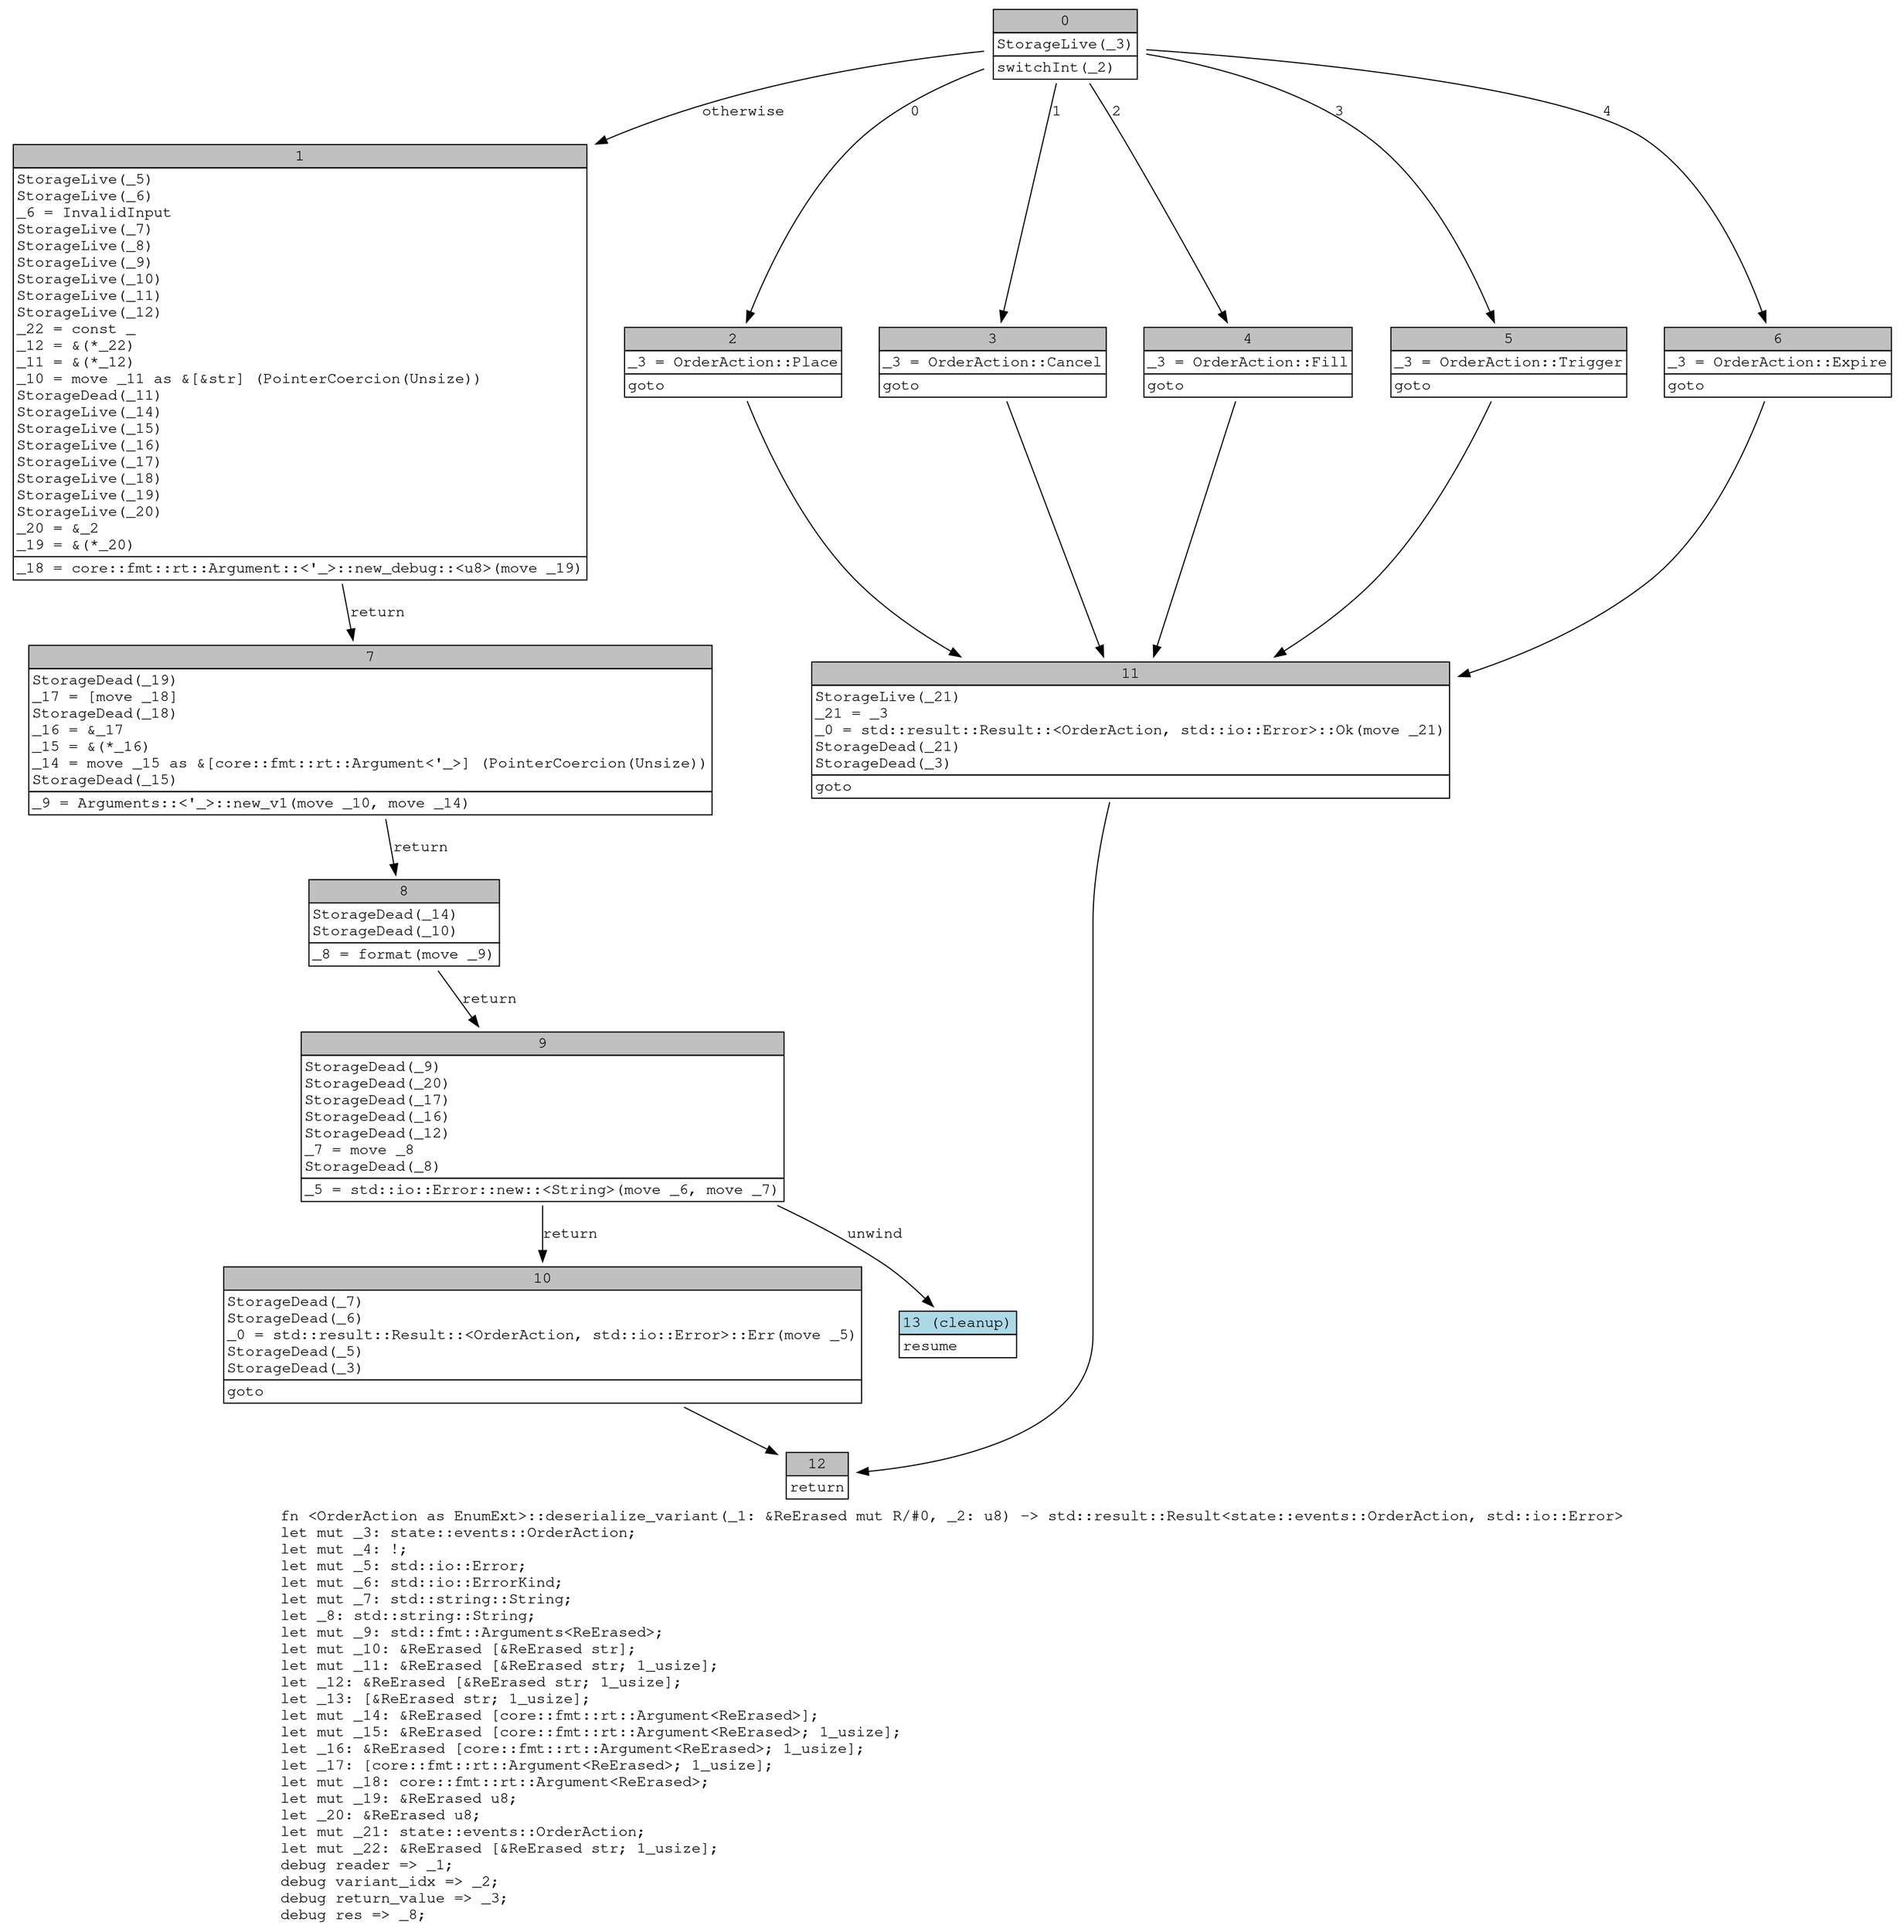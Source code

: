 digraph Mir_0_15552 {
    graph [fontname="Courier, monospace"];
    node [fontname="Courier, monospace"];
    edge [fontname="Courier, monospace"];
    label=<fn &lt;OrderAction as EnumExt&gt;::deserialize_variant(_1: &amp;ReErased mut R/#0, _2: u8) -&gt; std::result::Result&lt;state::events::OrderAction, std::io::Error&gt;<br align="left"/>let mut _3: state::events::OrderAction;<br align="left"/>let mut _4: !;<br align="left"/>let mut _5: std::io::Error;<br align="left"/>let mut _6: std::io::ErrorKind;<br align="left"/>let mut _7: std::string::String;<br align="left"/>let _8: std::string::String;<br align="left"/>let mut _9: std::fmt::Arguments&lt;ReErased&gt;;<br align="left"/>let mut _10: &amp;ReErased [&amp;ReErased str];<br align="left"/>let mut _11: &amp;ReErased [&amp;ReErased str; 1_usize];<br align="left"/>let _12: &amp;ReErased [&amp;ReErased str; 1_usize];<br align="left"/>let _13: [&amp;ReErased str; 1_usize];<br align="left"/>let mut _14: &amp;ReErased [core::fmt::rt::Argument&lt;ReErased&gt;];<br align="left"/>let mut _15: &amp;ReErased [core::fmt::rt::Argument&lt;ReErased&gt;; 1_usize];<br align="left"/>let _16: &amp;ReErased [core::fmt::rt::Argument&lt;ReErased&gt;; 1_usize];<br align="left"/>let _17: [core::fmt::rt::Argument&lt;ReErased&gt;; 1_usize];<br align="left"/>let mut _18: core::fmt::rt::Argument&lt;ReErased&gt;;<br align="left"/>let mut _19: &amp;ReErased u8;<br align="left"/>let _20: &amp;ReErased u8;<br align="left"/>let mut _21: state::events::OrderAction;<br align="left"/>let mut _22: &amp;ReErased [&amp;ReErased str; 1_usize];<br align="left"/>debug reader =&gt; _1;<br align="left"/>debug variant_idx =&gt; _2;<br align="left"/>debug return_value =&gt; _3;<br align="left"/>debug res =&gt; _8;<br align="left"/>>;
    bb0__0_15552 [shape="none", label=<<table border="0" cellborder="1" cellspacing="0"><tr><td bgcolor="gray" align="center" colspan="1">0</td></tr><tr><td align="left" balign="left">StorageLive(_3)<br/></td></tr><tr><td align="left">switchInt(_2)</td></tr></table>>];
    bb1__0_15552 [shape="none", label=<<table border="0" cellborder="1" cellspacing="0"><tr><td bgcolor="gray" align="center" colspan="1">1</td></tr><tr><td align="left" balign="left">StorageLive(_5)<br/>StorageLive(_6)<br/>_6 = InvalidInput<br/>StorageLive(_7)<br/>StorageLive(_8)<br/>StorageLive(_9)<br/>StorageLive(_10)<br/>StorageLive(_11)<br/>StorageLive(_12)<br/>_22 = const _<br/>_12 = &amp;(*_22)<br/>_11 = &amp;(*_12)<br/>_10 = move _11 as &amp;[&amp;str] (PointerCoercion(Unsize))<br/>StorageDead(_11)<br/>StorageLive(_14)<br/>StorageLive(_15)<br/>StorageLive(_16)<br/>StorageLive(_17)<br/>StorageLive(_18)<br/>StorageLive(_19)<br/>StorageLive(_20)<br/>_20 = &amp;_2<br/>_19 = &amp;(*_20)<br/></td></tr><tr><td align="left">_18 = core::fmt::rt::Argument::&lt;'_&gt;::new_debug::&lt;u8&gt;(move _19)</td></tr></table>>];
    bb2__0_15552 [shape="none", label=<<table border="0" cellborder="1" cellspacing="0"><tr><td bgcolor="gray" align="center" colspan="1">2</td></tr><tr><td align="left" balign="left">_3 = OrderAction::Place<br/></td></tr><tr><td align="left">goto</td></tr></table>>];
    bb3__0_15552 [shape="none", label=<<table border="0" cellborder="1" cellspacing="0"><tr><td bgcolor="gray" align="center" colspan="1">3</td></tr><tr><td align="left" balign="left">_3 = OrderAction::Cancel<br/></td></tr><tr><td align="left">goto</td></tr></table>>];
    bb4__0_15552 [shape="none", label=<<table border="0" cellborder="1" cellspacing="0"><tr><td bgcolor="gray" align="center" colspan="1">4</td></tr><tr><td align="left" balign="left">_3 = OrderAction::Fill<br/></td></tr><tr><td align="left">goto</td></tr></table>>];
    bb5__0_15552 [shape="none", label=<<table border="0" cellborder="1" cellspacing="0"><tr><td bgcolor="gray" align="center" colspan="1">5</td></tr><tr><td align="left" balign="left">_3 = OrderAction::Trigger<br/></td></tr><tr><td align="left">goto</td></tr></table>>];
    bb6__0_15552 [shape="none", label=<<table border="0" cellborder="1" cellspacing="0"><tr><td bgcolor="gray" align="center" colspan="1">6</td></tr><tr><td align="left" balign="left">_3 = OrderAction::Expire<br/></td></tr><tr><td align="left">goto</td></tr></table>>];
    bb7__0_15552 [shape="none", label=<<table border="0" cellborder="1" cellspacing="0"><tr><td bgcolor="gray" align="center" colspan="1">7</td></tr><tr><td align="left" balign="left">StorageDead(_19)<br/>_17 = [move _18]<br/>StorageDead(_18)<br/>_16 = &amp;_17<br/>_15 = &amp;(*_16)<br/>_14 = move _15 as &amp;[core::fmt::rt::Argument&lt;'_&gt;] (PointerCoercion(Unsize))<br/>StorageDead(_15)<br/></td></tr><tr><td align="left">_9 = Arguments::&lt;'_&gt;::new_v1(move _10, move _14)</td></tr></table>>];
    bb8__0_15552 [shape="none", label=<<table border="0" cellborder="1" cellspacing="0"><tr><td bgcolor="gray" align="center" colspan="1">8</td></tr><tr><td align="left" balign="left">StorageDead(_14)<br/>StorageDead(_10)<br/></td></tr><tr><td align="left">_8 = format(move _9)</td></tr></table>>];
    bb9__0_15552 [shape="none", label=<<table border="0" cellborder="1" cellspacing="0"><tr><td bgcolor="gray" align="center" colspan="1">9</td></tr><tr><td align="left" balign="left">StorageDead(_9)<br/>StorageDead(_20)<br/>StorageDead(_17)<br/>StorageDead(_16)<br/>StorageDead(_12)<br/>_7 = move _8<br/>StorageDead(_8)<br/></td></tr><tr><td align="left">_5 = std::io::Error::new::&lt;String&gt;(move _6, move _7)</td></tr></table>>];
    bb10__0_15552 [shape="none", label=<<table border="0" cellborder="1" cellspacing="0"><tr><td bgcolor="gray" align="center" colspan="1">10</td></tr><tr><td align="left" balign="left">StorageDead(_7)<br/>StorageDead(_6)<br/>_0 = std::result::Result::&lt;OrderAction, std::io::Error&gt;::Err(move _5)<br/>StorageDead(_5)<br/>StorageDead(_3)<br/></td></tr><tr><td align="left">goto</td></tr></table>>];
    bb11__0_15552 [shape="none", label=<<table border="0" cellborder="1" cellspacing="0"><tr><td bgcolor="gray" align="center" colspan="1">11</td></tr><tr><td align="left" balign="left">StorageLive(_21)<br/>_21 = _3<br/>_0 = std::result::Result::&lt;OrderAction, std::io::Error&gt;::Ok(move _21)<br/>StorageDead(_21)<br/>StorageDead(_3)<br/></td></tr><tr><td align="left">goto</td></tr></table>>];
    bb12__0_15552 [shape="none", label=<<table border="0" cellborder="1" cellspacing="0"><tr><td bgcolor="gray" align="center" colspan="1">12</td></tr><tr><td align="left">return</td></tr></table>>];
    bb13__0_15552 [shape="none", label=<<table border="0" cellborder="1" cellspacing="0"><tr><td bgcolor="lightblue" align="center" colspan="1">13 (cleanup)</td></tr><tr><td align="left">resume</td></tr></table>>];
    bb0__0_15552 -> bb2__0_15552 [label="0"];
    bb0__0_15552 -> bb3__0_15552 [label="1"];
    bb0__0_15552 -> bb4__0_15552 [label="2"];
    bb0__0_15552 -> bb5__0_15552 [label="3"];
    bb0__0_15552 -> bb6__0_15552 [label="4"];
    bb0__0_15552 -> bb1__0_15552 [label="otherwise"];
    bb1__0_15552 -> bb7__0_15552 [label="return"];
    bb2__0_15552 -> bb11__0_15552 [label=""];
    bb3__0_15552 -> bb11__0_15552 [label=""];
    bb4__0_15552 -> bb11__0_15552 [label=""];
    bb5__0_15552 -> bb11__0_15552 [label=""];
    bb6__0_15552 -> bb11__0_15552 [label=""];
    bb7__0_15552 -> bb8__0_15552 [label="return"];
    bb8__0_15552 -> bb9__0_15552 [label="return"];
    bb9__0_15552 -> bb10__0_15552 [label="return"];
    bb9__0_15552 -> bb13__0_15552 [label="unwind"];
    bb10__0_15552 -> bb12__0_15552 [label=""];
    bb11__0_15552 -> bb12__0_15552 [label=""];
}
